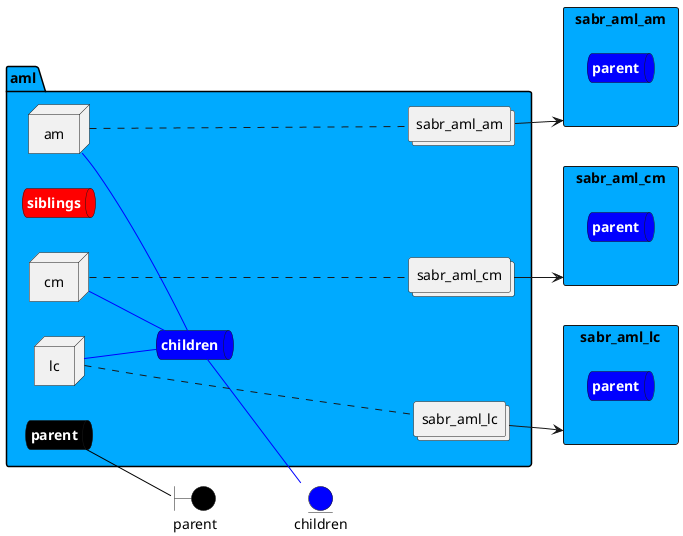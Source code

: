 @startuml

left to right direction


boundary parent #black


entity children #blue

rectangle "sabr_aml_am" as sabr_aml_amStack #00aaff {
    queue sabr_aml_amStacksnet #blue [
        <b><color:white>parent</color></b>
    ]
}
rectangle "sabr_aml_cm" as sabr_aml_cmStack #00aaff {
    queue sabr_aml_cmStacksnet #blue [
        <b><color:white>parent</color></b>
    ]
}
rectangle "sabr_aml_lc" as sabr_aml_lcStack #00aaff {
    queue sabr_aml_lcStacksnet #blue [
        <b><color:white>parent</color></b>
    ]
}



package "aml" #00aaff {
    queue parentnet #black [
            <b><color:white>parent</color></b>
    ]
    
    parentnet -[#black]- parent
    
    queue childrennet #blue [
            <b><color:white>children</color></b>
    ]
    
    childrennet -[#blue]- children
    
    queue siblingsnet #red [
            <b><color:white>siblings</color></b>
    ]
    

node "am" as amService
node "cm" as cmService
node "lc" as lcService

        collections "sabr_aml_am" as sabr_aml_amimage
            collections "sabr_aml_cm" as sabr_aml_cmimage
            collections "sabr_aml_lc" as sabr_aml_lcimage
    
}

amService -[#blue]- childrennet

cmService -[#blue]- childrennet

lcService -[#blue]- childrennet
amService .... sabr_aml_amimage
cmService .... sabr_aml_cmimage
lcService .... sabr_aml_lcimage

sabr_aml_amimage --> sabr_aml_amStack
    
sabr_aml_cmimage --> sabr_aml_cmStack
    
sabr_aml_lcimage --> sabr_aml_lcStack
    

@enduml
